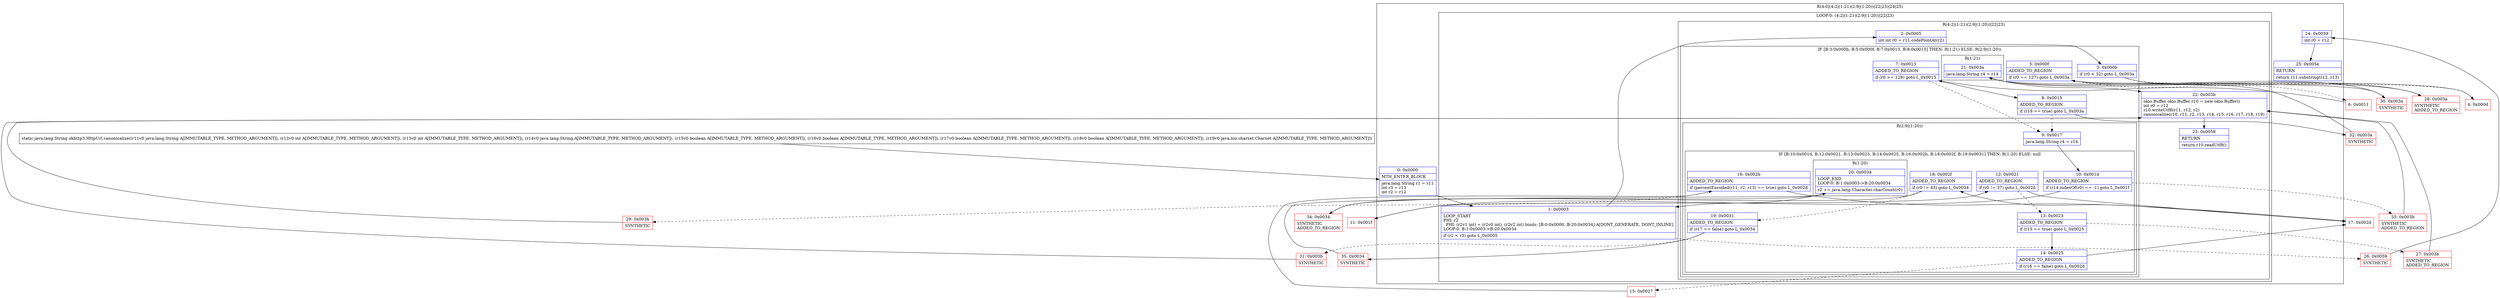 digraph "CFG forokhttp3.HttpUrl.canonicalize(Ljava\/lang\/String;IILjava\/lang\/String;ZZZZLjava\/nio\/charset\/Charset;)Ljava\/lang\/String;" {
subgraph cluster_Region_2031868657 {
label = "R(4:0|(4:2|(1:21)(2:9|(1:20))|22|23)|24|25)";
node [shape=record,color=blue];
Node_0 [shape=record,label="{0\:\ 0x0000|MTH_ENTER_BLOCK\l|java.lang.String r1 = r11\lint r3 = r13\lint r2 = r12\l}"];
subgraph cluster_LoopRegion_1139467888 {
label = "LOOP:0: (4:2|(1:21)(2:9|(1:20))|22|23)";
node [shape=record,color=blue];
Node_1 [shape=record,label="{1\:\ 0x0003|LOOP_START\lPHI: r2 \l  PHI: (r2v1 int) = (r2v0 int), (r2v2 int) binds: [B:0:0x0000, B:20:0x0034] A[DONT_GENERATE, DONT_INLINE]\lLOOP:0: B:1:0x0003\-\>B:20:0x0034\l|if (r2 \< r3) goto L_0x0005\l}"];
subgraph cluster_Region_1557484826 {
label = "R(4:2|(1:21)(2:9|(1:20))|22|23)";
node [shape=record,color=blue];
Node_2 [shape=record,label="{2\:\ 0x0005|int int r0 = r11.codePointAt(r2)\l}"];
subgraph cluster_IfRegion_1878224978 {
label = "IF [B:3:0x000b, B:5:0x000f, B:7:0x0013, B:8:0x0015] THEN: R(1:21) ELSE: R(2:9|(1:20))";
node [shape=record,color=blue];
Node_3 [shape=record,label="{3\:\ 0x000b|if (r0 \< 32) goto L_0x003a\l}"];
Node_5 [shape=record,label="{5\:\ 0x000f|ADDED_TO_REGION\l|if (r0 == 127) goto L_0x003a\l}"];
Node_7 [shape=record,label="{7\:\ 0x0013|ADDED_TO_REGION\l|if (r0 \>= 128) goto L_0x0015\l}"];
Node_8 [shape=record,label="{8\:\ 0x0015|ADDED_TO_REGION\l|if (r18 == true) goto L_0x003a\l}"];
subgraph cluster_Region_1378515153 {
label = "R(1:21)";
node [shape=record,color=blue];
Node_21 [shape=record,label="{21\:\ 0x003a|java.lang.String r4 = r14\l}"];
}
subgraph cluster_Region_606177803 {
label = "R(2:9|(1:20))";
node [shape=record,color=blue];
Node_9 [shape=record,label="{9\:\ 0x0017|java.lang.String r4 = r14\l}"];
subgraph cluster_IfRegion_2067714083 {
label = "IF [B:10:0x001d, B:12:0x0021, B:13:0x0023, B:14:0x0025, B:16:0x002b, B:18:0x002f, B:19:0x0031] THEN: R(1:20) ELSE: null";
node [shape=record,color=blue];
Node_10 [shape=record,label="{10\:\ 0x001d|ADDED_TO_REGION\l|if (r14.indexOf(r0) == \-1) goto L_0x001f\l}"];
Node_12 [shape=record,label="{12\:\ 0x0021|ADDED_TO_REGION\l|if (r0 != 37) goto L_0x002d\l}"];
Node_13 [shape=record,label="{13\:\ 0x0023|ADDED_TO_REGION\l|if (r15 == true) goto L_0x0025\l}"];
Node_14 [shape=record,label="{14\:\ 0x0025|ADDED_TO_REGION\l|if (r16 == false) goto L_0x002d\l}"];
Node_16 [shape=record,label="{16\:\ 0x002b|ADDED_TO_REGION\l|if (percentEncoded(r11, r2, r13) == true) goto L_0x002d\l}"];
Node_18 [shape=record,label="{18\:\ 0x002f|ADDED_TO_REGION\l|if (r0 != 43) goto L_0x0034\l}"];
Node_19 [shape=record,label="{19\:\ 0x0031|ADDED_TO_REGION\l|if (r17 == false) goto L_0x0034\l}"];
subgraph cluster_Region_1575751948 {
label = "R(1:20)";
node [shape=record,color=blue];
Node_20 [shape=record,label="{20\:\ 0x0034|LOOP_END\lLOOP:0: B:1:0x0003\-\>B:20:0x0034\l|r2 += java.lang.Character.charCount(r0)\l}"];
}
}
}
}
Node_22 [shape=record,label="{22\:\ 0x003b|okio.Buffer okio.Buffer r10 = new okio.Buffer()\lint r0 = r12\lr10.writeUtf8(r11, r12, r2)\lcanonicalize(r10, r11, r2, r13, r14, r15, r16, r17, r18, r19)\l}"];
Node_23 [shape=record,label="{23\:\ 0x0058|RETURN\l|return r10.readUtf8()\l}"];
}
}
Node_24 [shape=record,label="{24\:\ 0x0059|int r0 = r12\l}"];
Node_25 [shape=record,label="{25\:\ 0x005e|RETURN\l|return r11.substring(r12, r13)\l}"];
}
Node_4 [shape=record,color=red,label="{4\:\ 0x000d}"];
Node_6 [shape=record,color=red,label="{6\:\ 0x0011}"];
Node_11 [shape=record,color=red,label="{11\:\ 0x001f}"];
Node_15 [shape=record,color=red,label="{15\:\ 0x0027}"];
Node_17 [shape=record,color=red,label="{17\:\ 0x002d}"];
Node_26 [shape=record,color=red,label="{26\:\ 0x0059|SYNTHETIC\l}"];
Node_27 [shape=record,color=red,label="{27\:\ 0x003b|SYNTHETIC\lADDED_TO_REGION\l}"];
Node_28 [shape=record,color=red,label="{28\:\ 0x003a|SYNTHETIC\lADDED_TO_REGION\l}"];
Node_29 [shape=record,color=red,label="{29\:\ 0x003b|SYNTHETIC\l}"];
Node_30 [shape=record,color=red,label="{30\:\ 0x003a|SYNTHETIC\l}"];
Node_31 [shape=record,color=red,label="{31\:\ 0x003b|SYNTHETIC\l}"];
Node_32 [shape=record,color=red,label="{32\:\ 0x003a|SYNTHETIC\l}"];
Node_33 [shape=record,color=red,label="{33\:\ 0x003b|SYNTHETIC\lADDED_TO_REGION\l}"];
Node_34 [shape=record,color=red,label="{34\:\ 0x0034|SYNTHETIC\lADDED_TO_REGION\l}"];
Node_35 [shape=record,color=red,label="{35\:\ 0x0034|SYNTHETIC\l}"];
MethodNode[shape=record,label="{static java.lang.String okhttp3.HttpUrl.canonicalize((r11v0 java.lang.String A[IMMUTABLE_TYPE, METHOD_ARGUMENT]), (r12v0 int A[IMMUTABLE_TYPE, METHOD_ARGUMENT]), (r13v0 int A[IMMUTABLE_TYPE, METHOD_ARGUMENT]), (r14v0 java.lang.String A[IMMUTABLE_TYPE, METHOD_ARGUMENT]), (r15v0 boolean A[IMMUTABLE_TYPE, METHOD_ARGUMENT]), (r16v0 boolean A[IMMUTABLE_TYPE, METHOD_ARGUMENT]), (r17v0 boolean A[IMMUTABLE_TYPE, METHOD_ARGUMENT]), (r18v0 boolean A[IMMUTABLE_TYPE, METHOD_ARGUMENT]), (r19v0 java.nio.charset.Charset A[IMMUTABLE_TYPE, METHOD_ARGUMENT])) }"];
MethodNode -> Node_0;
Node_0 -> Node_1;
Node_1 -> Node_2;
Node_1 -> Node_26[style=dashed];
Node_2 -> Node_3;
Node_3 -> Node_4[style=dashed];
Node_3 -> Node_28;
Node_5 -> Node_6[style=dashed];
Node_5 -> Node_30;
Node_7 -> Node_8;
Node_7 -> Node_9[style=dashed];
Node_8 -> Node_9[style=dashed];
Node_8 -> Node_32;
Node_21 -> Node_22;
Node_9 -> Node_10;
Node_10 -> Node_11;
Node_10 -> Node_33[style=dashed];
Node_12 -> Node_13[style=dashed];
Node_12 -> Node_17;
Node_13 -> Node_14;
Node_13 -> Node_27[style=dashed];
Node_14 -> Node_15[style=dashed];
Node_14 -> Node_17;
Node_16 -> Node_17;
Node_16 -> Node_29[style=dashed];
Node_18 -> Node_19[style=dashed];
Node_18 -> Node_34;
Node_19 -> Node_31[style=dashed];
Node_19 -> Node_35;
Node_20 -> Node_1;
Node_22 -> Node_23;
Node_24 -> Node_25;
Node_4 -> Node_5;
Node_6 -> Node_7;
Node_11 -> Node_12;
Node_15 -> Node_16;
Node_17 -> Node_18;
Node_26 -> Node_24;
Node_27 -> Node_22;
Node_28 -> Node_21;
Node_29 -> Node_22;
Node_30 -> Node_21;
Node_31 -> Node_22;
Node_32 -> Node_21;
Node_33 -> Node_22;
Node_34 -> Node_20;
Node_35 -> Node_20;
}

